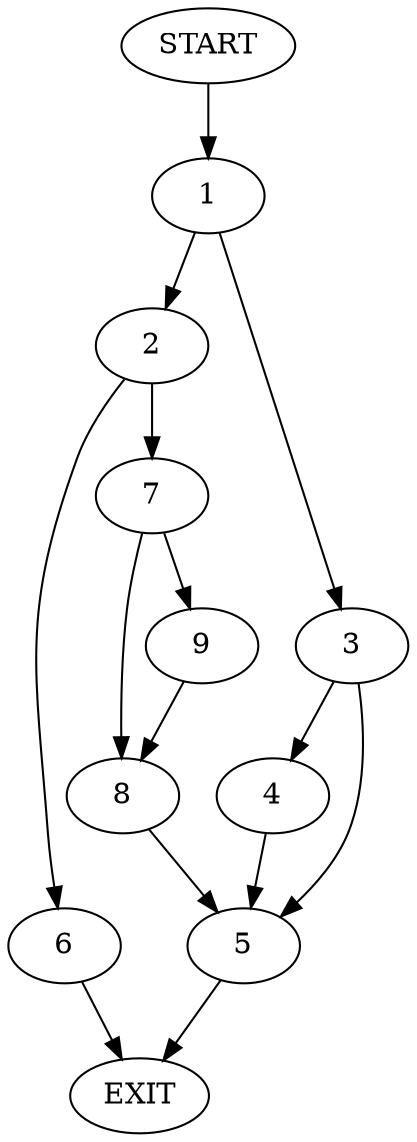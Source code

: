 digraph {
0 [label="START"]
10 [label="EXIT"]
0 -> 1
1 -> 2
1 -> 3
3 -> 4
3 -> 5
2 -> 6
2 -> 7
4 -> 5
5 -> 10
7 -> 8
7 -> 9
6 -> 10
9 -> 8
8 -> 5
}
